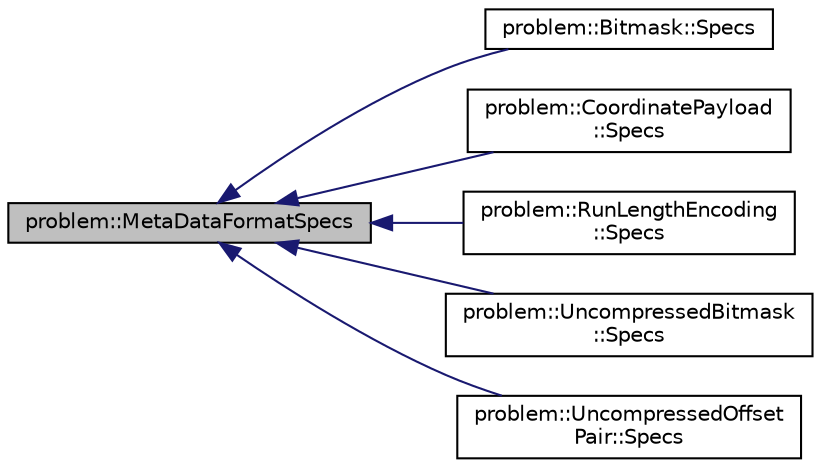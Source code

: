 digraph "problem::MetaDataFormatSpecs"
{
 // LATEX_PDF_SIZE
  edge [fontname="Helvetica",fontsize="10",labelfontname="Helvetica",labelfontsize="10"];
  node [fontname="Helvetica",fontsize="10",shape=record];
  rankdir="LR";
  Node1 [label="problem::MetaDataFormatSpecs",height=0.2,width=0.4,color="black", fillcolor="grey75", style="filled", fontcolor="black",tooltip=" "];
  Node1 -> Node2 [dir="back",color="midnightblue",fontsize="10",style="solid",fontname="Helvetica"];
  Node2 [label="problem::Bitmask::Specs",height=0.2,width=0.4,color="black", fillcolor="white", style="filled",URL="$structproblem_1_1Bitmask_1_1Specs.html",tooltip=" "];
  Node1 -> Node3 [dir="back",color="midnightblue",fontsize="10",style="solid",fontname="Helvetica"];
  Node3 [label="problem::CoordinatePayload\l::Specs",height=0.2,width=0.4,color="black", fillcolor="white", style="filled",URL="$structproblem_1_1CoordinatePayload_1_1Specs.html",tooltip=" "];
  Node1 -> Node4 [dir="back",color="midnightblue",fontsize="10",style="solid",fontname="Helvetica"];
  Node4 [label="problem::RunLengthEncoding\l::Specs",height=0.2,width=0.4,color="black", fillcolor="white", style="filled",URL="$structproblem_1_1RunLengthEncoding_1_1Specs.html",tooltip=" "];
  Node1 -> Node5 [dir="back",color="midnightblue",fontsize="10",style="solid",fontname="Helvetica"];
  Node5 [label="problem::UncompressedBitmask\l::Specs",height=0.2,width=0.4,color="black", fillcolor="white", style="filled",URL="$structproblem_1_1UncompressedBitmask_1_1Specs.html",tooltip=" "];
  Node1 -> Node6 [dir="back",color="midnightblue",fontsize="10",style="solid",fontname="Helvetica"];
  Node6 [label="problem::UncompressedOffset\lPair::Specs",height=0.2,width=0.4,color="black", fillcolor="white", style="filled",URL="$structproblem_1_1UncompressedOffsetPair_1_1Specs.html",tooltip=" "];
}
